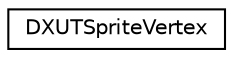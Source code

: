digraph "Graphical Class Hierarchy"
{
  edge [fontname="Helvetica",fontsize="10",labelfontname="Helvetica",labelfontsize="10"];
  node [fontname="Helvetica",fontsize="10",shape=record];
  rankdir="LR";
  Node1 [label="DXUTSpriteVertex",height=0.2,width=0.4,color="black", fillcolor="white", style="filled",URL="$struct_d_x_u_t_sprite_vertex.html"];
}
